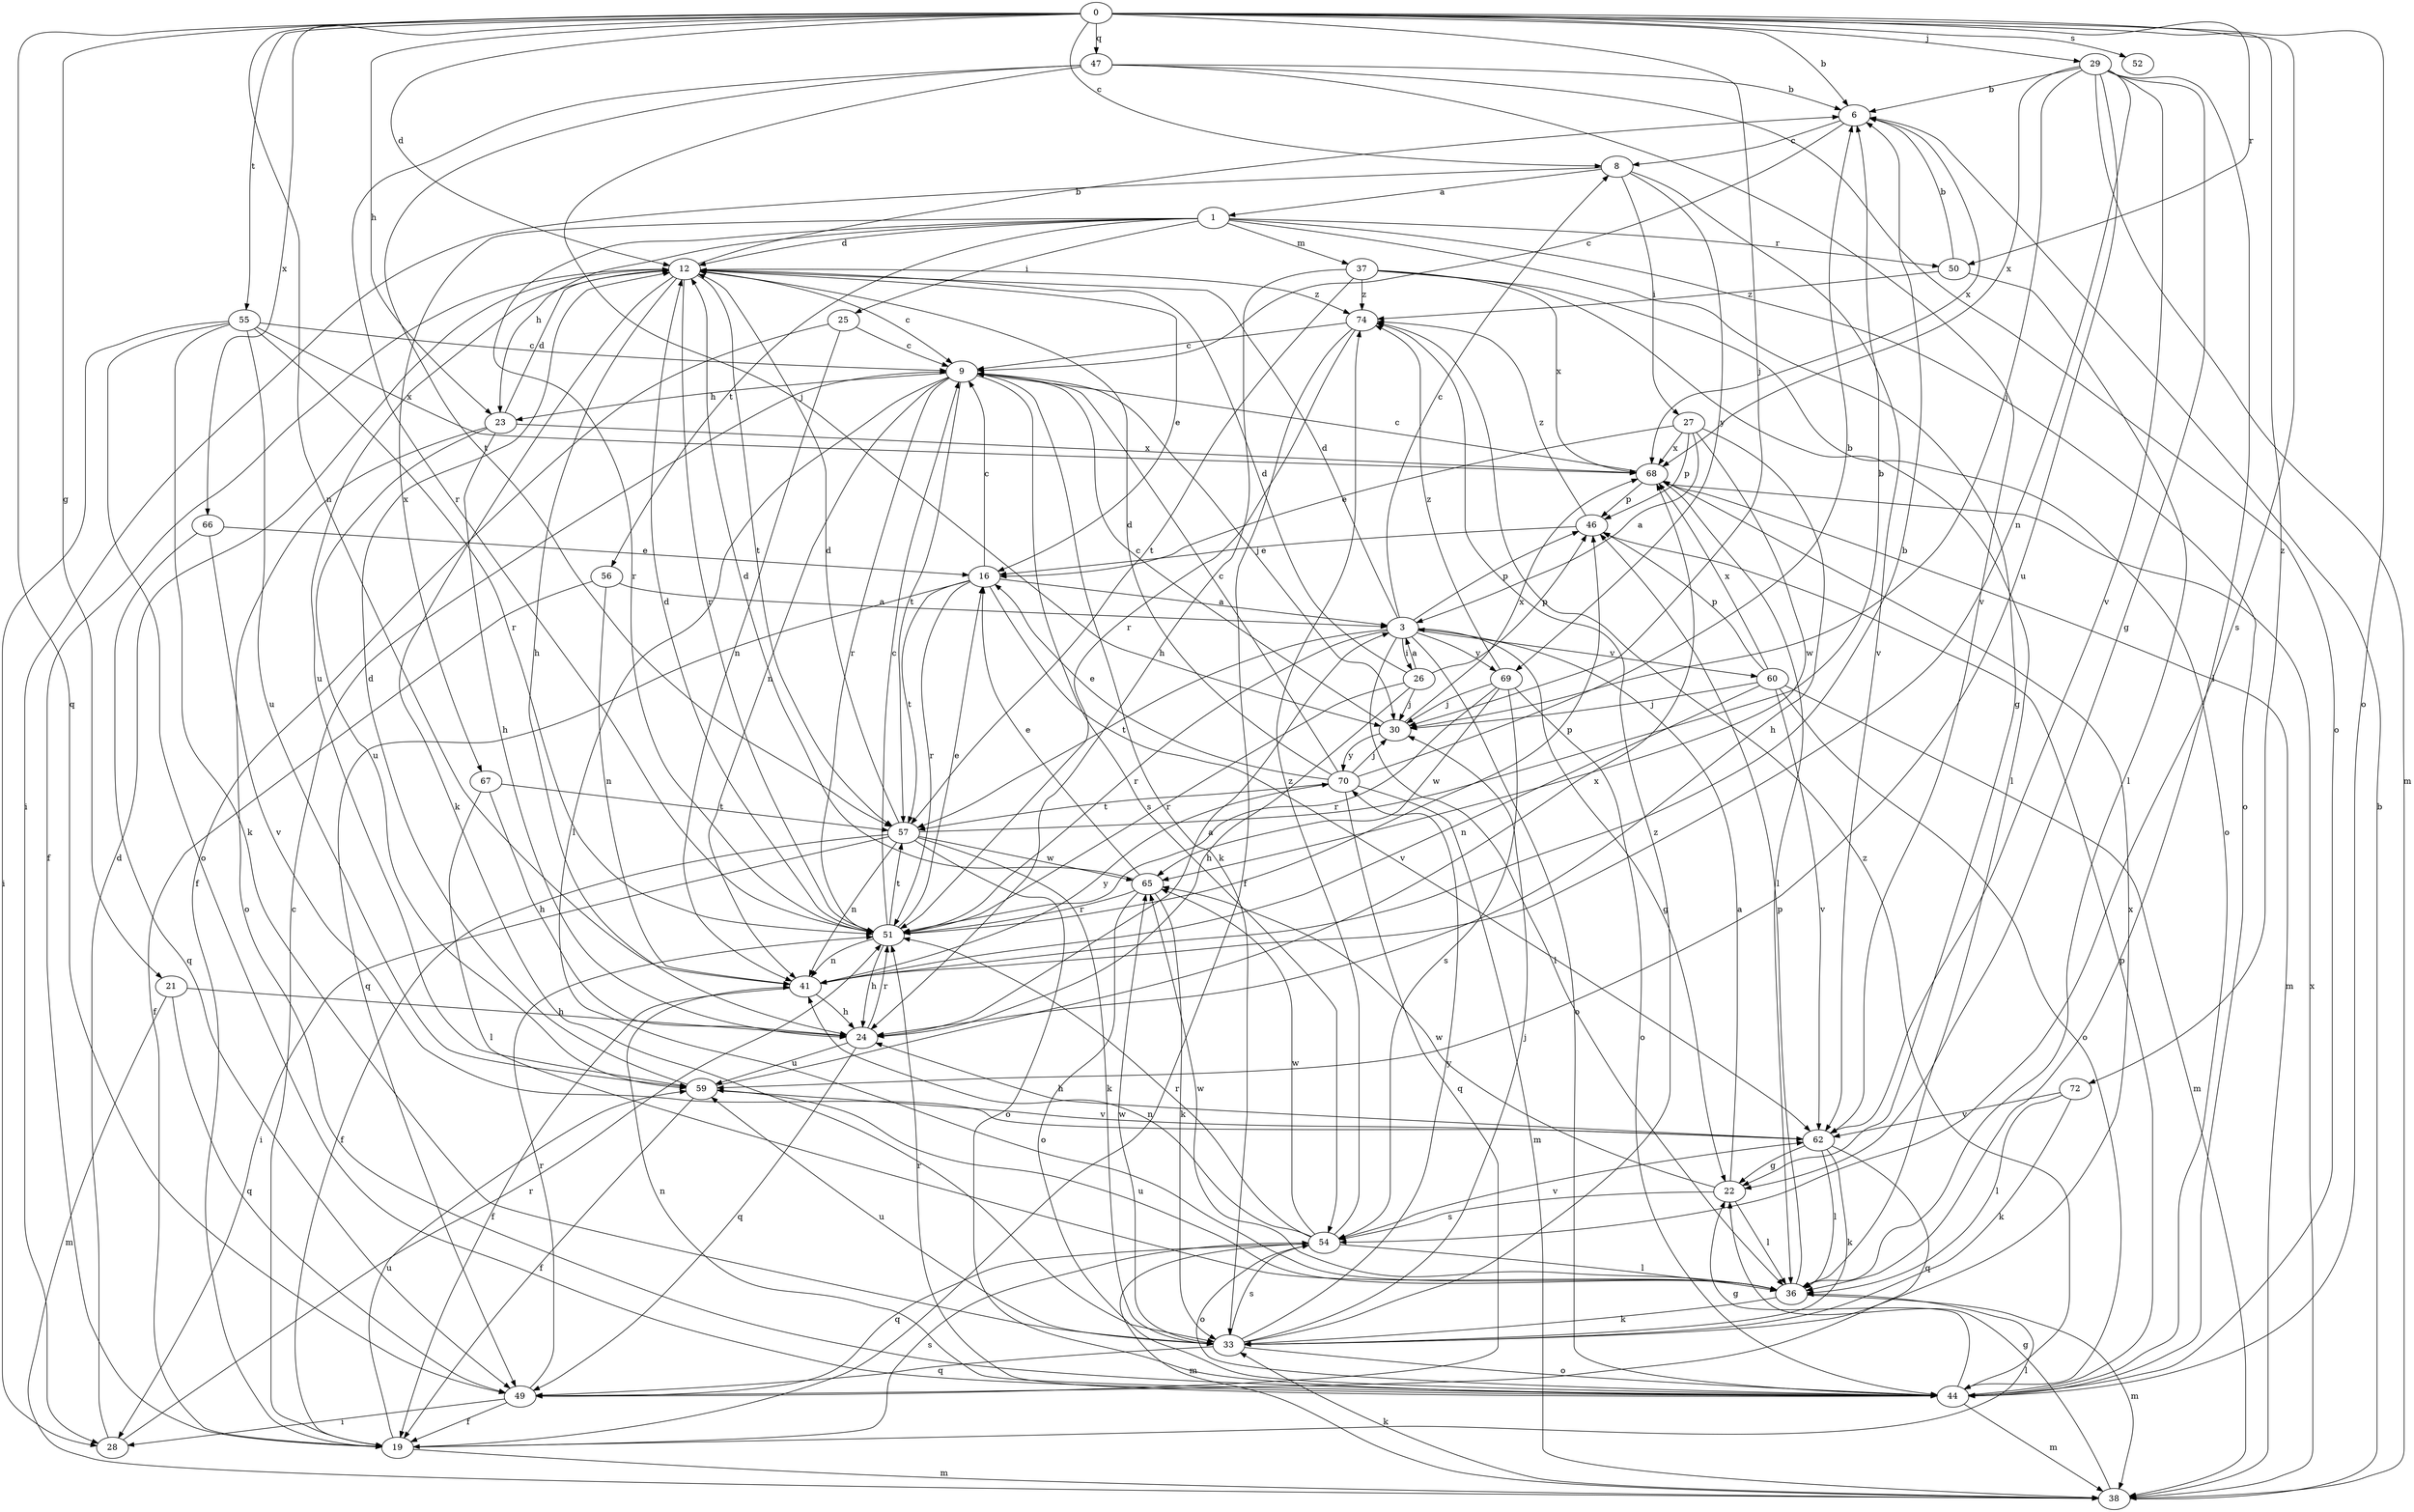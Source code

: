 strict digraph  {
0;
1;
3;
6;
8;
9;
12;
16;
19;
21;
22;
23;
24;
25;
26;
27;
28;
29;
30;
33;
36;
37;
38;
41;
44;
46;
47;
49;
50;
51;
52;
54;
55;
56;
57;
59;
60;
62;
65;
66;
67;
68;
69;
70;
72;
74;
0 -> 6  [label=b];
0 -> 8  [label=c];
0 -> 12  [label=d];
0 -> 21  [label=g];
0 -> 23  [label=h];
0 -> 29  [label=j];
0 -> 30  [label=j];
0 -> 41  [label=n];
0 -> 44  [label=o];
0 -> 47  [label=q];
0 -> 49  [label=q];
0 -> 50  [label=r];
0 -> 52  [label=s];
0 -> 54  [label=s];
0 -> 55  [label=t];
0 -> 66  [label=x];
0 -> 72  [label=z];
1 -> 12  [label=d];
1 -> 22  [label=g];
1 -> 23  [label=h];
1 -> 25  [label=i];
1 -> 37  [label=m];
1 -> 44  [label=o];
1 -> 50  [label=r];
1 -> 51  [label=r];
1 -> 56  [label=t];
1 -> 67  [label=x];
3 -> 8  [label=c];
3 -> 12  [label=d];
3 -> 22  [label=g];
3 -> 26  [label=i];
3 -> 36  [label=l];
3 -> 44  [label=o];
3 -> 46  [label=p];
3 -> 51  [label=r];
3 -> 57  [label=t];
3 -> 60  [label=v];
3 -> 69  [label=y];
6 -> 8  [label=c];
6 -> 9  [label=c];
6 -> 68  [label=x];
8 -> 1  [label=a];
8 -> 27  [label=i];
8 -> 28  [label=i];
8 -> 62  [label=v];
8 -> 69  [label=y];
9 -> 23  [label=h];
9 -> 30  [label=j];
9 -> 33  [label=k];
9 -> 36  [label=l];
9 -> 41  [label=n];
9 -> 51  [label=r];
9 -> 54  [label=s];
9 -> 57  [label=t];
12 -> 6  [label=b];
12 -> 9  [label=c];
12 -> 16  [label=e];
12 -> 19  [label=f];
12 -> 24  [label=h];
12 -> 33  [label=k];
12 -> 51  [label=r];
12 -> 57  [label=t];
12 -> 59  [label=u];
12 -> 74  [label=z];
16 -> 3  [label=a];
16 -> 9  [label=c];
16 -> 49  [label=q];
16 -> 51  [label=r];
16 -> 57  [label=t];
16 -> 62  [label=v];
19 -> 9  [label=c];
19 -> 36  [label=l];
19 -> 38  [label=m];
19 -> 54  [label=s];
19 -> 59  [label=u];
21 -> 24  [label=h];
21 -> 38  [label=m];
21 -> 49  [label=q];
22 -> 3  [label=a];
22 -> 36  [label=l];
22 -> 54  [label=s];
22 -> 65  [label=w];
23 -> 12  [label=d];
23 -> 24  [label=h];
23 -> 44  [label=o];
23 -> 59  [label=u];
23 -> 68  [label=x];
24 -> 3  [label=a];
24 -> 49  [label=q];
24 -> 51  [label=r];
24 -> 59  [label=u];
25 -> 9  [label=c];
25 -> 19  [label=f];
25 -> 41  [label=n];
26 -> 3  [label=a];
26 -> 12  [label=d];
26 -> 24  [label=h];
26 -> 30  [label=j];
26 -> 46  [label=p];
26 -> 51  [label=r];
27 -> 3  [label=a];
27 -> 16  [label=e];
27 -> 24  [label=h];
27 -> 46  [label=p];
27 -> 65  [label=w];
27 -> 68  [label=x];
28 -> 12  [label=d];
28 -> 51  [label=r];
29 -> 6  [label=b];
29 -> 22  [label=g];
29 -> 30  [label=j];
29 -> 36  [label=l];
29 -> 38  [label=m];
29 -> 41  [label=n];
29 -> 59  [label=u];
29 -> 62  [label=v];
29 -> 68  [label=x];
30 -> 9  [label=c];
30 -> 68  [label=x];
30 -> 70  [label=y];
33 -> 30  [label=j];
33 -> 44  [label=o];
33 -> 49  [label=q];
33 -> 54  [label=s];
33 -> 59  [label=u];
33 -> 65  [label=w];
33 -> 68  [label=x];
33 -> 70  [label=y];
33 -> 74  [label=z];
36 -> 33  [label=k];
36 -> 38  [label=m];
36 -> 46  [label=p];
36 -> 59  [label=u];
36 -> 65  [label=w];
37 -> 24  [label=h];
37 -> 36  [label=l];
37 -> 44  [label=o];
37 -> 57  [label=t];
37 -> 68  [label=x];
37 -> 74  [label=z];
38 -> 6  [label=b];
38 -> 22  [label=g];
38 -> 33  [label=k];
38 -> 68  [label=x];
41 -> 6  [label=b];
41 -> 19  [label=f];
41 -> 24  [label=h];
41 -> 70  [label=y];
44 -> 22  [label=g];
44 -> 38  [label=m];
44 -> 41  [label=n];
44 -> 46  [label=p];
44 -> 51  [label=r];
44 -> 74  [label=z];
46 -> 16  [label=e];
46 -> 74  [label=z];
47 -> 6  [label=b];
47 -> 30  [label=j];
47 -> 44  [label=o];
47 -> 51  [label=r];
47 -> 57  [label=t];
47 -> 62  [label=v];
49 -> 19  [label=f];
49 -> 28  [label=i];
49 -> 51  [label=r];
50 -> 6  [label=b];
50 -> 36  [label=l];
50 -> 74  [label=z];
51 -> 9  [label=c];
51 -> 12  [label=d];
51 -> 16  [label=e];
51 -> 24  [label=h];
51 -> 41  [label=n];
51 -> 46  [label=p];
51 -> 57  [label=t];
54 -> 36  [label=l];
54 -> 38  [label=m];
54 -> 41  [label=n];
54 -> 44  [label=o];
54 -> 49  [label=q];
54 -> 51  [label=r];
54 -> 62  [label=v];
54 -> 65  [label=w];
54 -> 74  [label=z];
55 -> 9  [label=c];
55 -> 28  [label=i];
55 -> 33  [label=k];
55 -> 44  [label=o];
55 -> 51  [label=r];
55 -> 59  [label=u];
55 -> 68  [label=x];
56 -> 3  [label=a];
56 -> 19  [label=f];
56 -> 41  [label=n];
57 -> 6  [label=b];
57 -> 12  [label=d];
57 -> 19  [label=f];
57 -> 28  [label=i];
57 -> 33  [label=k];
57 -> 41  [label=n];
57 -> 44  [label=o];
57 -> 65  [label=w];
59 -> 12  [label=d];
59 -> 19  [label=f];
59 -> 62  [label=v];
59 -> 68  [label=x];
60 -> 30  [label=j];
60 -> 38  [label=m];
60 -> 41  [label=n];
60 -> 44  [label=o];
60 -> 46  [label=p];
60 -> 62  [label=v];
60 -> 68  [label=x];
62 -> 22  [label=g];
62 -> 24  [label=h];
62 -> 33  [label=k];
62 -> 36  [label=l];
62 -> 49  [label=q];
65 -> 12  [label=d];
65 -> 16  [label=e];
65 -> 33  [label=k];
65 -> 44  [label=o];
65 -> 51  [label=r];
66 -> 16  [label=e];
66 -> 49  [label=q];
66 -> 62  [label=v];
67 -> 24  [label=h];
67 -> 36  [label=l];
67 -> 57  [label=t];
68 -> 9  [label=c];
68 -> 36  [label=l];
68 -> 38  [label=m];
68 -> 46  [label=p];
69 -> 30  [label=j];
69 -> 44  [label=o];
69 -> 51  [label=r];
69 -> 54  [label=s];
69 -> 65  [label=w];
69 -> 74  [label=z];
70 -> 6  [label=b];
70 -> 9  [label=c];
70 -> 12  [label=d];
70 -> 16  [label=e];
70 -> 30  [label=j];
70 -> 38  [label=m];
70 -> 49  [label=q];
70 -> 57  [label=t];
72 -> 33  [label=k];
72 -> 36  [label=l];
72 -> 62  [label=v];
74 -> 9  [label=c];
74 -> 19  [label=f];
74 -> 51  [label=r];
}
